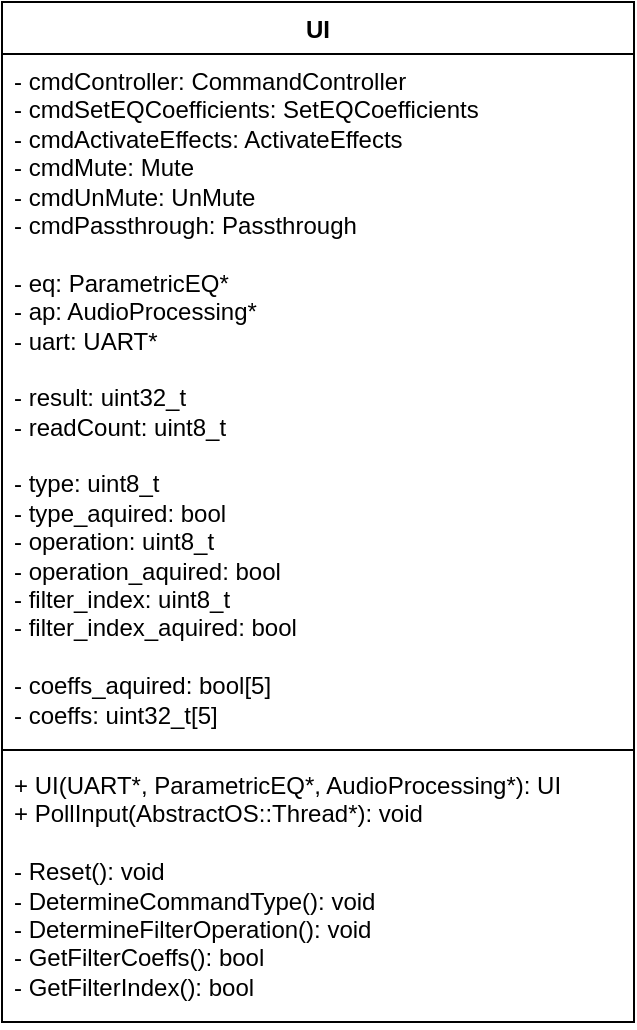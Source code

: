 <mxfile version="22.1.16" type="device">
  <diagram name="Side-1" id="FD7UzNDc6Hg7Zue98C8O">
    <mxGraphModel dx="1232" dy="1187" grid="1" gridSize="10" guides="1" tooltips="1" connect="1" arrows="1" fold="1" page="1" pageScale="1" pageWidth="827" pageHeight="1169" math="0" shadow="0">
      <root>
        <mxCell id="0" />
        <mxCell id="1" parent="0" />
        <mxCell id="rOhBZkEHuHs5YYmkLVWD-1" value="UI" style="swimlane;fontStyle=1;align=center;verticalAlign=top;childLayout=stackLayout;horizontal=1;startSize=26;horizontalStack=0;resizeParent=1;resizeParentMax=0;resizeLast=0;collapsible=1;marginBottom=0;whiteSpace=wrap;html=1;" vertex="1" parent="1">
          <mxGeometry x="220" y="210" width="316" height="510" as="geometry" />
        </mxCell>
        <mxCell id="rOhBZkEHuHs5YYmkLVWD-2" value="- cmdController: CommandController&lt;br&gt;- cmdSetEQCoefficients: SetEQCoefficients&lt;br&gt;- cmdActivateEffects: ActivateEffects&lt;br&gt;- cmdMute: Mute&lt;br&gt;- cmdUnMute: UnMute&lt;br&gt;- cmdPassthrough: Passthrough&lt;br&gt;&lt;br&gt;- eq: ParametricEQ*&lt;br&gt;- ap: AudioProcessing*&lt;br&gt;- uart: UART*&lt;br&gt;&lt;br&gt;- result: uint32_t&amp;nbsp;&lt;br&gt;- readCount: uint8_t&lt;br&gt;&lt;br&gt;- type: uint8_t&lt;br&gt;- type_aquired: bool&lt;br&gt;- operation: uint8_t&lt;br&gt;- operation_aquired: bool&lt;br&gt;- filter_index: uint8_t&lt;br&gt;- filter_index_aquired: bool&lt;br&gt;&lt;br&gt;- coeffs_aquired: bool[5]&lt;br&gt;- coeffs: uint32_t[5]" style="text;strokeColor=none;fillColor=none;align=left;verticalAlign=top;spacingLeft=4;spacingRight=4;overflow=hidden;rotatable=0;points=[[0,0.5],[1,0.5]];portConstraint=eastwest;whiteSpace=wrap;html=1;" vertex="1" parent="rOhBZkEHuHs5YYmkLVWD-1">
          <mxGeometry y="26" width="316" height="344" as="geometry" />
        </mxCell>
        <mxCell id="rOhBZkEHuHs5YYmkLVWD-3" value="" style="line;strokeWidth=1;fillColor=none;align=left;verticalAlign=middle;spacingTop=-1;spacingLeft=3;spacingRight=3;rotatable=0;labelPosition=right;points=[];portConstraint=eastwest;strokeColor=inherit;" vertex="1" parent="rOhBZkEHuHs5YYmkLVWD-1">
          <mxGeometry y="370" width="316" height="8" as="geometry" />
        </mxCell>
        <mxCell id="rOhBZkEHuHs5YYmkLVWD-4" value="+ UI(UART*, ParametricEQ*, AudioProcessing*): UI&lt;br&gt;+ PollInput(AbstractOS::Thread*): void&lt;br&gt;&lt;br&gt;- Reset(): void&lt;br&gt;- DetermineCommandType(): void&lt;br&gt;- DetermineFilterOperation(): void&lt;br&gt;- GetFilterCoeffs(): bool&lt;br&gt;- GetFilterIndex(): bool" style="text;strokeColor=none;fillColor=none;align=left;verticalAlign=top;spacingLeft=4;spacingRight=4;overflow=hidden;rotatable=0;points=[[0,0.5],[1,0.5]];portConstraint=eastwest;whiteSpace=wrap;html=1;" vertex="1" parent="rOhBZkEHuHs5YYmkLVWD-1">
          <mxGeometry y="378" width="316" height="132" as="geometry" />
        </mxCell>
      </root>
    </mxGraphModel>
  </diagram>
</mxfile>
